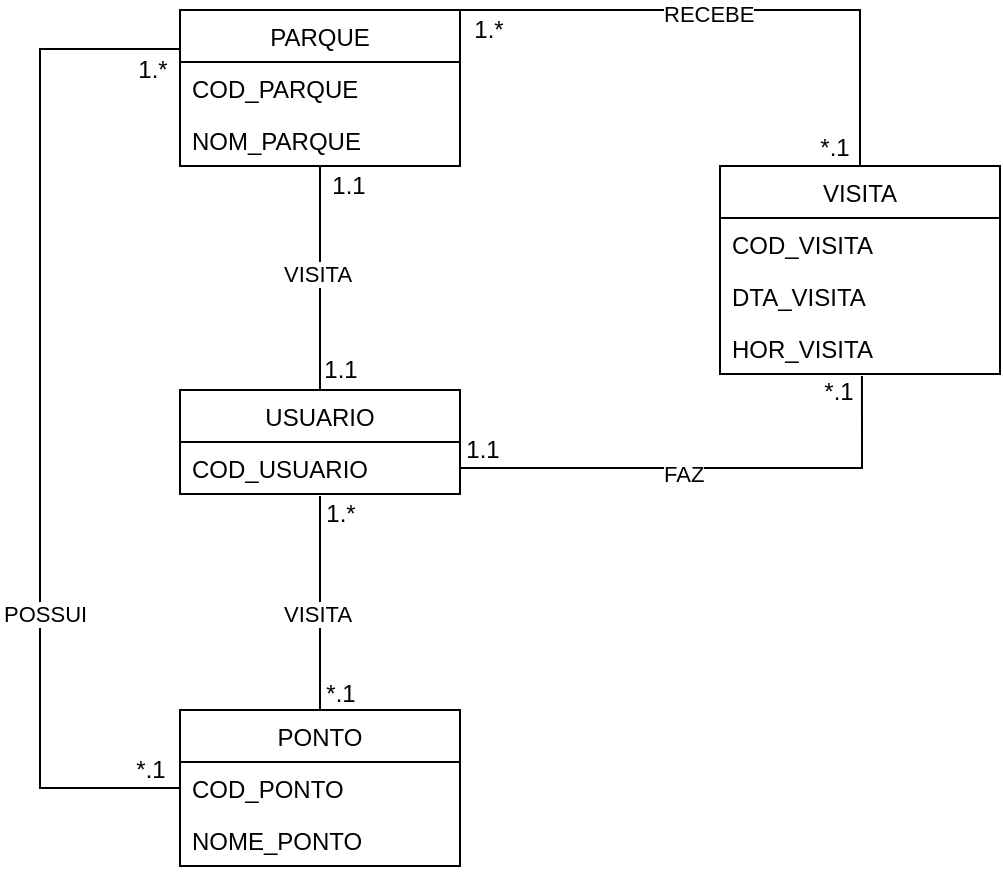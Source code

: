 <mxfile version="20.4.0" type="onedrive"><diagram id="IIcFM2fW_vIbktKZIefz" name="Página-1"><mxGraphModel grid="1" page="1" gridSize="10" guides="1" tooltips="1" connect="1" arrows="1" fold="1" pageScale="1" pageWidth="1654" pageHeight="1169" math="0" shadow="0"><root><mxCell id="0"/><mxCell id="1" parent="0"/><mxCell id="s0n1Jl0gFf-9FJjirPf9-1" value="USUARIO" style="swimlane;fontStyle=0;childLayout=stackLayout;horizontal=1;startSize=26;fillColor=none;horizontalStack=0;resizeParent=1;resizeParentMax=0;resizeLast=0;collapsible=1;marginBottom=0;" vertex="1" parent="1"><mxGeometry x="190" y="270" width="140" height="52" as="geometry"/></mxCell><mxCell id="s0n1Jl0gFf-9FJjirPf9-2" value="COD_USUARIO" style="text;strokeColor=none;fillColor=none;align=left;verticalAlign=top;spacingLeft=4;spacingRight=4;overflow=hidden;rotatable=0;points=[[0,0.5],[1,0.5]];portConstraint=eastwest;" vertex="1" parent="s0n1Jl0gFf-9FJjirPf9-1"><mxGeometry y="26" width="140" height="26" as="geometry"/></mxCell><mxCell id="s0n1Jl0gFf-9FJjirPf9-5" value="PARQUE" style="swimlane;fontStyle=0;childLayout=stackLayout;horizontal=1;startSize=26;fillColor=none;horizontalStack=0;resizeParent=1;resizeParentMax=0;resizeLast=0;collapsible=1;marginBottom=0;" vertex="1" parent="1"><mxGeometry x="190" y="80" width="140" height="78" as="geometry"/></mxCell><mxCell id="s0n1Jl0gFf-9FJjirPf9-6" value="COD_PARQUE" style="text;strokeColor=none;fillColor=none;align=left;verticalAlign=top;spacingLeft=4;spacingRight=4;overflow=hidden;rotatable=0;points=[[0,0.5],[1,0.5]];portConstraint=eastwest;" vertex="1" parent="s0n1Jl0gFf-9FJjirPf9-5"><mxGeometry y="26" width="140" height="26" as="geometry"/></mxCell><mxCell id="s0n1Jl0gFf-9FJjirPf9-7" value="NOM_PARQUE" style="text;strokeColor=none;fillColor=none;align=left;verticalAlign=top;spacingLeft=4;spacingRight=4;overflow=hidden;rotatable=0;points=[[0,0.5],[1,0.5]];portConstraint=eastwest;" vertex="1" parent="s0n1Jl0gFf-9FJjirPf9-5"><mxGeometry y="52" width="140" height="26" as="geometry"/></mxCell><mxCell id="s0n1Jl0gFf-9FJjirPf9-9" value="PONTO" style="swimlane;fontStyle=0;childLayout=stackLayout;horizontal=1;startSize=26;fillColor=none;horizontalStack=0;resizeParent=1;resizeParentMax=0;resizeLast=0;collapsible=1;marginBottom=0;" vertex="1" parent="1"><mxGeometry x="190" y="430" width="140" height="78" as="geometry"/></mxCell><mxCell id="s0n1Jl0gFf-9FJjirPf9-10" value="COD_PONTO" style="text;strokeColor=none;fillColor=none;align=left;verticalAlign=top;spacingLeft=4;spacingRight=4;overflow=hidden;rotatable=0;points=[[0,0.5],[1,0.5]];portConstraint=eastwest;" vertex="1" parent="s0n1Jl0gFf-9FJjirPf9-9"><mxGeometry y="26" width="140" height="26" as="geometry"/></mxCell><mxCell id="s0n1Jl0gFf-9FJjirPf9-11" value="NOME_PONTO" style="text;strokeColor=none;fillColor=none;align=left;verticalAlign=top;spacingLeft=4;spacingRight=4;overflow=hidden;rotatable=0;points=[[0,0.5],[1,0.5]];portConstraint=eastwest;" vertex="1" parent="s0n1Jl0gFf-9FJjirPf9-9"><mxGeometry y="52" width="140" height="26" as="geometry"/></mxCell><mxCell id="s0n1Jl0gFf-9FJjirPf9-13" value="VISITA" style="swimlane;fontStyle=0;childLayout=stackLayout;horizontal=1;startSize=26;fillColor=none;horizontalStack=0;resizeParent=1;resizeParentMax=0;resizeLast=0;collapsible=1;marginBottom=0;" vertex="1" parent="1"><mxGeometry x="460" y="158" width="140" height="104" as="geometry"/></mxCell><mxCell id="s0n1Jl0gFf-9FJjirPf9-14" value="COD_VISITA" style="text;strokeColor=none;fillColor=none;align=left;verticalAlign=top;spacingLeft=4;spacingRight=4;overflow=hidden;rotatable=0;points=[[0,0.5],[1,0.5]];portConstraint=eastwest;" vertex="1" parent="s0n1Jl0gFf-9FJjirPf9-13"><mxGeometry y="26" width="140" height="26" as="geometry"/></mxCell><mxCell id="s0n1Jl0gFf-9FJjirPf9-15" value="DTA_VISITA" style="text;strokeColor=none;fillColor=none;align=left;verticalAlign=top;spacingLeft=4;spacingRight=4;overflow=hidden;rotatable=0;points=[[0,0.5],[1,0.5]];portConstraint=eastwest;" vertex="1" parent="s0n1Jl0gFf-9FJjirPf9-13"><mxGeometry y="52" width="140" height="26" as="geometry"/></mxCell><mxCell id="s0n1Jl0gFf-9FJjirPf9-16" value="HOR_VISITA" style="text;strokeColor=none;fillColor=none;align=left;verticalAlign=top;spacingLeft=4;spacingRight=4;overflow=hidden;rotatable=0;points=[[0,0.5],[1,0.5]];portConstraint=eastwest;" vertex="1" parent="s0n1Jl0gFf-9FJjirPf9-13"><mxGeometry y="78" width="140" height="26" as="geometry"/></mxCell><mxCell id="s0n1Jl0gFf-9FJjirPf9-17" value="" style="endArrow=none;html=1;edgeStyle=orthogonalEdgeStyle;rounded=0;exitX=0.5;exitY=0;exitDx=0;exitDy=0;entryX=0.5;entryY=1.038;entryDx=0;entryDy=0;entryPerimeter=0;" edge="1" parent="1" source="s0n1Jl0gFf-9FJjirPf9-9" target="s0n1Jl0gFf-9FJjirPf9-2"><mxGeometry relative="1" as="geometry"><mxPoint x="340" y="370" as="sourcePoint"/><mxPoint x="500" y="370" as="targetPoint"/></mxGeometry></mxCell><mxCell id="s0n1Jl0gFf-9FJjirPf9-18" value="VISITA" style="edgeLabel;resizable=0;html=1;align=left;verticalAlign=bottom;" connectable="0" vertex="1" parent="s0n1Jl0gFf-9FJjirPf9-17"><mxGeometry x="-1" relative="1" as="geometry"><mxPoint x="-20" y="-40" as="offset"/></mxGeometry></mxCell><mxCell id="s0n1Jl0gFf-9FJjirPf9-20" value="" style="endArrow=none;html=1;edgeStyle=orthogonalEdgeStyle;rounded=0;exitX=0.5;exitY=0;exitDx=0;exitDy=0;entryX=0.5;entryY=1;entryDx=0;entryDy=0;entryPerimeter=0;" edge="1" parent="1" source="s0n1Jl0gFf-9FJjirPf9-1" target="s0n1Jl0gFf-9FJjirPf9-7"><mxGeometry relative="1" as="geometry"><mxPoint x="340" y="370" as="sourcePoint"/><mxPoint x="500" y="370" as="targetPoint"/></mxGeometry></mxCell><mxCell id="s0n1Jl0gFf-9FJjirPf9-21" value="VISITA" style="edgeLabel;resizable=0;html=1;align=left;verticalAlign=bottom;" connectable="0" vertex="1" parent="s0n1Jl0gFf-9FJjirPf9-20"><mxGeometry x="-1" relative="1" as="geometry"><mxPoint x="-20" y="-50" as="offset"/></mxGeometry></mxCell><mxCell id="s0n1Jl0gFf-9FJjirPf9-23" value="" style="endArrow=none;html=1;edgeStyle=orthogonalEdgeStyle;rounded=0;exitX=1;exitY=0.5;exitDx=0;exitDy=0;entryX=0.507;entryY=1.038;entryDx=0;entryDy=0;entryPerimeter=0;" edge="1" parent="1" source="s0n1Jl0gFf-9FJjirPf9-2" target="s0n1Jl0gFf-9FJjirPf9-16"><mxGeometry relative="1" as="geometry"><mxPoint x="400" y="295.5" as="sourcePoint"/><mxPoint x="560" y="295.5" as="targetPoint"/></mxGeometry></mxCell><mxCell id="s0n1Jl0gFf-9FJjirPf9-24" value="FAZ" style="edgeLabel;resizable=0;html=1;align=left;verticalAlign=bottom;" connectable="0" vertex="1" parent="s0n1Jl0gFf-9FJjirPf9-23"><mxGeometry x="-1" relative="1" as="geometry"><mxPoint x="100" y="11" as="offset"/></mxGeometry></mxCell><mxCell id="s0n1Jl0gFf-9FJjirPf9-26" value="" style="endArrow=none;html=1;edgeStyle=orthogonalEdgeStyle;rounded=0;exitX=1;exitY=0;exitDx=0;exitDy=0;entryX=0.5;entryY=0;entryDx=0;entryDy=0;" edge="1" parent="1" source="s0n1Jl0gFf-9FJjirPf9-5" target="s0n1Jl0gFf-9FJjirPf9-13"><mxGeometry relative="1" as="geometry"><mxPoint x="340" y="270" as="sourcePoint"/><mxPoint x="500" y="270" as="targetPoint"/><Array as="points"><mxPoint x="530" y="80"/></Array></mxGeometry></mxCell><mxCell id="s0n1Jl0gFf-9FJjirPf9-27" value="RECEBE" style="edgeLabel;resizable=0;html=1;align=left;verticalAlign=bottom;" connectable="0" vertex="1" parent="s0n1Jl0gFf-9FJjirPf9-26"><mxGeometry x="-1" relative="1" as="geometry"><mxPoint x="100" y="10" as="offset"/></mxGeometry></mxCell><mxCell id="s0n1Jl0gFf-9FJjirPf9-29" value="" style="endArrow=none;html=1;edgeStyle=orthogonalEdgeStyle;rounded=0;exitX=0;exitY=0.5;exitDx=0;exitDy=0;entryX=0;entryY=0.25;entryDx=0;entryDy=0;" edge="1" parent="1" source="s0n1Jl0gFf-9FJjirPf9-10" target="s0n1Jl0gFf-9FJjirPf9-5"><mxGeometry relative="1" as="geometry"><mxPoint x="340" y="270" as="sourcePoint"/><mxPoint x="500" y="270" as="targetPoint"/><Array as="points"><mxPoint x="120" y="469"/><mxPoint x="120" y="100"/></Array></mxGeometry></mxCell><mxCell id="s0n1Jl0gFf-9FJjirPf9-30" value="POSSUI" style="edgeLabel;resizable=0;html=1;align=left;verticalAlign=bottom;" connectable="0" vertex="1" parent="s0n1Jl0gFf-9FJjirPf9-29"><mxGeometry x="-1" relative="1" as="geometry"><mxPoint x="-90" y="-79" as="offset"/></mxGeometry></mxCell><mxCell id="s0n1Jl0gFf-9FJjirPf9-32" value="*.1" style="text;html=1;align=center;verticalAlign=middle;resizable=0;points=[];autosize=1;strokeColor=none;fillColor=none;" vertex="1" parent="1"><mxGeometry x="497" y="134" width="40" height="30" as="geometry"/></mxCell><mxCell id="s0n1Jl0gFf-9FJjirPf9-33" value="1.*" style="text;html=1;align=center;verticalAlign=middle;resizable=0;points=[];autosize=1;strokeColor=none;fillColor=none;" vertex="1" parent="1"><mxGeometry x="324" y="75" width="40" height="30" as="geometry"/></mxCell><mxCell id="s0n1Jl0gFf-9FJjirPf9-34" value="*.1" style="text;html=1;align=center;verticalAlign=middle;resizable=0;points=[];autosize=1;strokeColor=none;fillColor=none;" vertex="1" parent="1"><mxGeometry x="499" y="256" width="40" height="30" as="geometry"/></mxCell><mxCell id="s0n1Jl0gFf-9FJjirPf9-35" value="1.1" style="text;html=1;align=center;verticalAlign=middle;resizable=0;points=[];autosize=1;strokeColor=none;fillColor=none;" vertex="1" parent="1"><mxGeometry x="321" y="285" width="40" height="30" as="geometry"/></mxCell><mxCell id="s0n1Jl0gFf-9FJjirPf9-36" value="1.1" style="text;html=1;align=center;verticalAlign=middle;resizable=0;points=[];autosize=1;strokeColor=none;fillColor=none;" vertex="1" parent="1"><mxGeometry x="254" y="153" width="40" height="30" as="geometry"/></mxCell><mxCell id="s0n1Jl0gFf-9FJjirPf9-37" value="1.*" style="text;html=1;align=center;verticalAlign=middle;resizable=0;points=[];autosize=1;strokeColor=none;fillColor=none;" vertex="1" parent="1"><mxGeometry x="156" y="95" width="40" height="30" as="geometry"/></mxCell><mxCell id="s0n1Jl0gFf-9FJjirPf9-38" value="*.1" style="text;html=1;align=center;verticalAlign=middle;resizable=0;points=[];autosize=1;strokeColor=none;fillColor=none;" vertex="1" parent="1"><mxGeometry x="155" y="445" width="40" height="30" as="geometry"/></mxCell><mxCell id="s0n1Jl0gFf-9FJjirPf9-39" value="*.1" style="text;html=1;align=center;verticalAlign=middle;resizable=0;points=[];autosize=1;strokeColor=none;fillColor=none;" vertex="1" parent="1"><mxGeometry x="250" y="407" width="40" height="30" as="geometry"/></mxCell><mxCell id="s0n1Jl0gFf-9FJjirPf9-40" value="1.*" style="text;html=1;align=center;verticalAlign=middle;resizable=0;points=[];autosize=1;strokeColor=none;fillColor=none;" vertex="1" parent="1"><mxGeometry x="250" y="317" width="40" height="30" as="geometry"/></mxCell><mxCell id="s0n1Jl0gFf-9FJjirPf9-41" value="1.1" style="text;html=1;align=center;verticalAlign=middle;resizable=0;points=[];autosize=1;strokeColor=none;fillColor=none;" vertex="1" parent="1"><mxGeometry x="250" y="245" width="40" height="30" as="geometry"/></mxCell></root></mxGraphModel></diagram></mxfile>